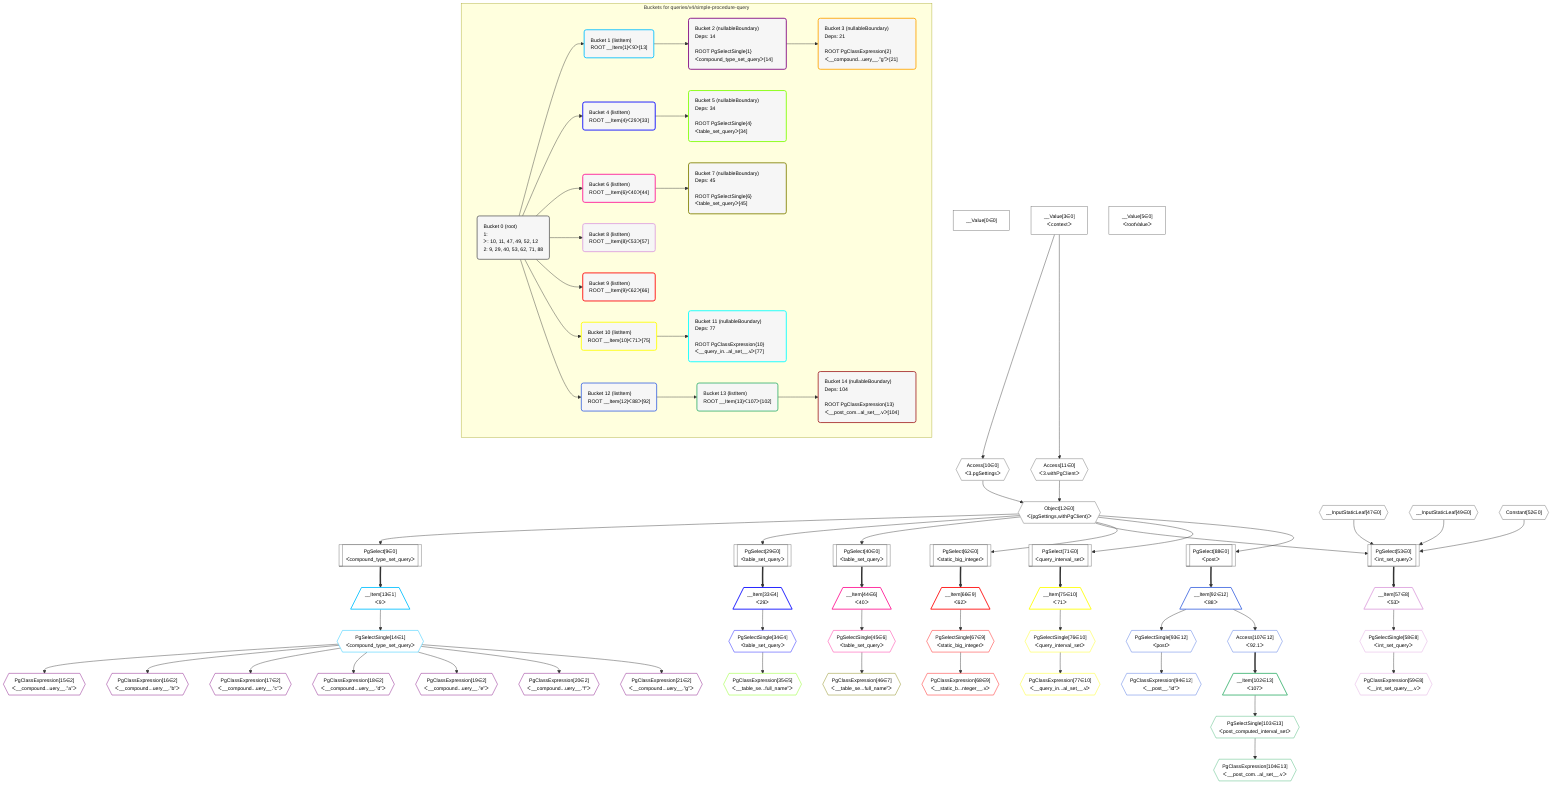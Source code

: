%%{init: {'themeVariables': { 'fontSize': '12px'}}}%%
graph TD
    classDef path fill:#eee,stroke:#000,color:#000
    classDef plan fill:#fff,stroke-width:1px,color:#000
    classDef itemplan fill:#fff,stroke-width:2px,color:#000
    classDef unbatchedplan fill:#dff,stroke-width:1px,color:#000
    classDef sideeffectplan fill:#fcc,stroke-width:2px,color:#000
    classDef bucket fill:#f6f6f6,color:#000,stroke-width:2px,text-align:left


    %% define steps
    __Value0["__Value[0∈0]"]:::plan
    __Value3["__Value[3∈0]<br />ᐸcontextᐳ"]:::plan
    __Value5["__Value[5∈0]<br />ᐸrootValueᐳ"]:::plan
    Access10{{"Access[10∈0]<br />ᐸ3.pgSettingsᐳ"}}:::plan
    Access11{{"Access[11∈0]<br />ᐸ3.withPgClientᐳ"}}:::plan
    Object12{{"Object[12∈0]<br />ᐸ{pgSettings,withPgClient}ᐳ"}}:::plan
    PgSelect9[["PgSelect[9∈0]<br />ᐸcompound_type_set_queryᐳ"]]:::plan
    __Item13[/"__Item[13∈1]<br />ᐸ9ᐳ"\]:::itemplan
    PgSelectSingle14{{"PgSelectSingle[14∈1]<br />ᐸcompound_type_set_queryᐳ"}}:::plan
    PgClassExpression15{{"PgClassExpression[15∈2]<br />ᐸ__compound...uery__.”a”ᐳ"}}:::plan
    PgClassExpression16{{"PgClassExpression[16∈2]<br />ᐸ__compound...uery__.”b”ᐳ"}}:::plan
    PgClassExpression17{{"PgClassExpression[17∈2]<br />ᐸ__compound...uery__.”c”ᐳ"}}:::plan
    PgClassExpression18{{"PgClassExpression[18∈2]<br />ᐸ__compound...uery__.”d”ᐳ"}}:::plan
    PgClassExpression19{{"PgClassExpression[19∈2]<br />ᐸ__compound...uery__.”e”ᐳ"}}:::plan
    PgClassExpression20{{"PgClassExpression[20∈2]<br />ᐸ__compound...uery__.”f”ᐳ"}}:::plan
    PgClassExpression21{{"PgClassExpression[21∈2]<br />ᐸ__compound...uery__.”g”ᐳ"}}:::plan
    PgSelect29[["PgSelect[29∈0]<br />ᐸtable_set_queryᐳ"]]:::plan
    __Item33[/"__Item[33∈4]<br />ᐸ29ᐳ"\]:::itemplan
    PgSelectSingle34{{"PgSelectSingle[34∈4]<br />ᐸtable_set_queryᐳ"}}:::plan
    PgClassExpression35{{"PgClassExpression[35∈5]<br />ᐸ__table_se...full_name”ᐳ"}}:::plan
    PgSelect40[["PgSelect[40∈0]<br />ᐸtable_set_queryᐳ"]]:::plan
    __Item44[/"__Item[44∈6]<br />ᐸ40ᐳ"\]:::itemplan
    PgSelectSingle45{{"PgSelectSingle[45∈6]<br />ᐸtable_set_queryᐳ"}}:::plan
    PgClassExpression46{{"PgClassExpression[46∈7]<br />ᐸ__table_se...full_name”ᐳ"}}:::plan
    __InputStaticLeaf47{{"__InputStaticLeaf[47∈0]"}}:::plan
    __InputStaticLeaf49{{"__InputStaticLeaf[49∈0]"}}:::plan
    Constant52{{"Constant[52∈0]"}}:::plan
    PgSelect53[["PgSelect[53∈0]<br />ᐸint_set_queryᐳ"]]:::plan
    __Item57[/"__Item[57∈8]<br />ᐸ53ᐳ"\]:::itemplan
    PgSelectSingle58{{"PgSelectSingle[58∈8]<br />ᐸint_set_queryᐳ"}}:::plan
    PgClassExpression59{{"PgClassExpression[59∈8]<br />ᐸ__int_set_query__.vᐳ"}}:::plan
    PgSelect62[["PgSelect[62∈0]<br />ᐸstatic_big_integerᐳ"]]:::plan
    __Item66[/"__Item[66∈9]<br />ᐸ62ᐳ"\]:::itemplan
    PgSelectSingle67{{"PgSelectSingle[67∈9]<br />ᐸstatic_big_integerᐳ"}}:::plan
    PgClassExpression68{{"PgClassExpression[68∈9]<br />ᐸ__static_b...nteger__.vᐳ"}}:::plan
    PgSelect71[["PgSelect[71∈0]<br />ᐸquery_interval_setᐳ"]]:::plan
    __Item75[/"__Item[75∈10]<br />ᐸ71ᐳ"\]:::itemplan
    PgSelectSingle76{{"PgSelectSingle[76∈10]<br />ᐸquery_interval_setᐳ"}}:::plan
    PgClassExpression77{{"PgClassExpression[77∈10]<br />ᐸ__query_in...al_set__.vᐳ"}}:::plan
    PgSelect88[["PgSelect[88∈0]<br />ᐸpostᐳ"]]:::plan
    __Item92[/"__Item[92∈12]<br />ᐸ88ᐳ"\]:::itemplan
    PgSelectSingle93{{"PgSelectSingle[93∈12]<br />ᐸpostᐳ"}}:::plan
    PgClassExpression94{{"PgClassExpression[94∈12]<br />ᐸ__post__.”id”ᐳ"}}:::plan
    Access107{{"Access[107∈12]<br />ᐸ92.1ᐳ"}}:::plan
    __Item102[/"__Item[102∈13]<br />ᐸ107ᐳ"\]:::itemplan
    PgSelectSingle103{{"PgSelectSingle[103∈13]<br />ᐸpost_computed_interval_setᐳ"}}:::plan
    PgClassExpression104{{"PgClassExpression[104∈13]<br />ᐸ__post_com...al_set__.vᐳ"}}:::plan

    %% plan dependencies
    __Value3 --> Access10
    __Value3 --> Access11
    Access10 & Access11 --> Object12
    Object12 --> PgSelect9
    PgSelect9 ==> __Item13
    __Item13 --> PgSelectSingle14
    PgSelectSingle14 --> PgClassExpression15
    PgSelectSingle14 --> PgClassExpression16
    PgSelectSingle14 --> PgClassExpression17
    PgSelectSingle14 --> PgClassExpression18
    PgSelectSingle14 --> PgClassExpression19
    PgSelectSingle14 --> PgClassExpression20
    PgSelectSingle14 --> PgClassExpression21
    Object12 --> PgSelect29
    PgSelect29 ==> __Item33
    __Item33 --> PgSelectSingle34
    PgSelectSingle34 --> PgClassExpression35
    Object12 --> PgSelect40
    PgSelect40 ==> __Item44
    __Item44 --> PgSelectSingle45
    PgSelectSingle45 --> PgClassExpression46
    Object12 & __InputStaticLeaf47 & Constant52 & __InputStaticLeaf49 --> PgSelect53
    PgSelect53 ==> __Item57
    __Item57 --> PgSelectSingle58
    PgSelectSingle58 --> PgClassExpression59
    Object12 --> PgSelect62
    PgSelect62 ==> __Item66
    __Item66 --> PgSelectSingle67
    PgSelectSingle67 --> PgClassExpression68
    Object12 --> PgSelect71
    PgSelect71 ==> __Item75
    __Item75 --> PgSelectSingle76
    PgSelectSingle76 --> PgClassExpression77
    Object12 --> PgSelect88
    PgSelect88 ==> __Item92
    __Item92 --> PgSelectSingle93
    PgSelectSingle93 --> PgClassExpression94
    __Item92 --> Access107
    Access107 ==> __Item102
    __Item102 --> PgSelectSingle103
    PgSelectSingle103 --> PgClassExpression104

    subgraph "Buckets for queries/v4/simple-procedure-query"
    Bucket0("Bucket 0 (root)<br />1: <br />ᐳ: 10, 11, 47, 49, 52, 12<br />2: 9, 29, 40, 53, 62, 71, 88"):::bucket
    classDef bucket0 stroke:#696969
    class Bucket0,__Value0,__Value3,__Value5,PgSelect9,Access10,Access11,Object12,PgSelect29,PgSelect40,__InputStaticLeaf47,__InputStaticLeaf49,Constant52,PgSelect53,PgSelect62,PgSelect71,PgSelect88 bucket0
    Bucket1("Bucket 1 (listItem)<br />ROOT __Item{1}ᐸ9ᐳ[13]"):::bucket
    classDef bucket1 stroke:#00bfff
    class Bucket1,__Item13,PgSelectSingle14 bucket1
    Bucket2("Bucket 2 (nullableBoundary)<br />Deps: 14<br /><br />ROOT PgSelectSingle{1}ᐸcompound_type_set_queryᐳ[14]"):::bucket
    classDef bucket2 stroke:#7f007f
    class Bucket2,PgClassExpression15,PgClassExpression16,PgClassExpression17,PgClassExpression18,PgClassExpression19,PgClassExpression20,PgClassExpression21 bucket2
    Bucket3("Bucket 3 (nullableBoundary)<br />Deps: 21<br /><br />ROOT PgClassExpression{2}ᐸ__compound...uery__.”g”ᐳ[21]"):::bucket
    classDef bucket3 stroke:#ffa500
    class Bucket3 bucket3
    Bucket4("Bucket 4 (listItem)<br />ROOT __Item{4}ᐸ29ᐳ[33]"):::bucket
    classDef bucket4 stroke:#0000ff
    class Bucket4,__Item33,PgSelectSingle34 bucket4
    Bucket5("Bucket 5 (nullableBoundary)<br />Deps: 34<br /><br />ROOT PgSelectSingle{4}ᐸtable_set_queryᐳ[34]"):::bucket
    classDef bucket5 stroke:#7fff00
    class Bucket5,PgClassExpression35 bucket5
    Bucket6("Bucket 6 (listItem)<br />ROOT __Item{6}ᐸ40ᐳ[44]"):::bucket
    classDef bucket6 stroke:#ff1493
    class Bucket6,__Item44,PgSelectSingle45 bucket6
    Bucket7("Bucket 7 (nullableBoundary)<br />Deps: 45<br /><br />ROOT PgSelectSingle{6}ᐸtable_set_queryᐳ[45]"):::bucket
    classDef bucket7 stroke:#808000
    class Bucket7,PgClassExpression46 bucket7
    Bucket8("Bucket 8 (listItem)<br />ROOT __Item{8}ᐸ53ᐳ[57]"):::bucket
    classDef bucket8 stroke:#dda0dd
    class Bucket8,__Item57,PgSelectSingle58,PgClassExpression59 bucket8
    Bucket9("Bucket 9 (listItem)<br />ROOT __Item{9}ᐸ62ᐳ[66]"):::bucket
    classDef bucket9 stroke:#ff0000
    class Bucket9,__Item66,PgSelectSingle67,PgClassExpression68 bucket9
    Bucket10("Bucket 10 (listItem)<br />ROOT __Item{10}ᐸ71ᐳ[75]"):::bucket
    classDef bucket10 stroke:#ffff00
    class Bucket10,__Item75,PgSelectSingle76,PgClassExpression77 bucket10
    Bucket11("Bucket 11 (nullableBoundary)<br />Deps: 77<br /><br />ROOT PgClassExpression{10}ᐸ__query_in...al_set__.vᐳ[77]"):::bucket
    classDef bucket11 stroke:#00ffff
    class Bucket11 bucket11
    Bucket12("Bucket 12 (listItem)<br />ROOT __Item{12}ᐸ88ᐳ[92]"):::bucket
    classDef bucket12 stroke:#4169e1
    class Bucket12,__Item92,PgSelectSingle93,PgClassExpression94,Access107 bucket12
    Bucket13("Bucket 13 (listItem)<br />ROOT __Item{13}ᐸ107ᐳ[102]"):::bucket
    classDef bucket13 stroke:#3cb371
    class Bucket13,__Item102,PgSelectSingle103,PgClassExpression104 bucket13
    Bucket14("Bucket 14 (nullableBoundary)<br />Deps: 104<br /><br />ROOT PgClassExpression{13}ᐸ__post_com...al_set__.vᐳ[104]"):::bucket
    classDef bucket14 stroke:#a52a2a
    class Bucket14 bucket14
    Bucket0 --> Bucket1 & Bucket4 & Bucket6 & Bucket8 & Bucket9 & Bucket10 & Bucket12
    Bucket1 --> Bucket2
    Bucket2 --> Bucket3
    Bucket4 --> Bucket5
    Bucket6 --> Bucket7
    Bucket10 --> Bucket11
    Bucket12 --> Bucket13
    Bucket13 --> Bucket14
    end